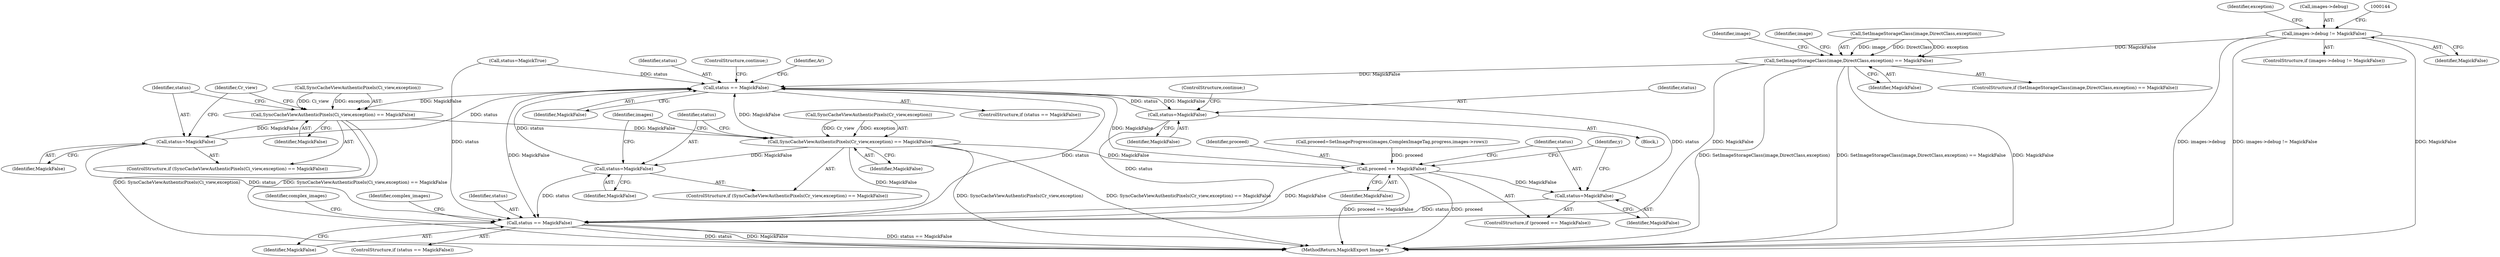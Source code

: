 digraph "0_ImageMagick6_7c2c5ba5b8e3a0b2b82f56c71dfab74ed4006df7_0@pointer" {
"1000138" [label="(Call,images->debug != MagickFalse)"];
"1000207" [label="(Call,SetImageStorageClass(image,DirectClass,exception) == MagickFalse)"];
"1000395" [label="(Call,status == MagickFalse)"];
"1000518" [label="(Call,status=MagickFalse)"];
"1000907" [label="(Call,status == MagickFalse)"];
"1000837" [label="(Call,SyncCacheViewAuthenticPixels(Ci_view,exception) == MagickFalse)"];
"1000842" [label="(Call,status=MagickFalse)"];
"1000846" [label="(Call,SyncCacheViewAuthenticPixels(Cr_view,exception) == MagickFalse)"];
"1000851" [label="(Call,status=MagickFalse)"];
"1000876" [label="(Call,proceed == MagickFalse)"];
"1000879" [label="(Call,status=MagickFalse)"];
"1000875" [label="(ControlStructure,if (proceed == MagickFalse))"];
"1000881" [label="(Identifier,MagickFalse)"];
"1000154" [label="(Identifier,exception)"];
"1000397" [label="(Identifier,MagickFalse)"];
"1000841" [label="(Identifier,MagickFalse)"];
"1000916" [label="(MethodReturn,MagickExport Image *)"];
"1000853" [label="(Identifier,MagickFalse)"];
"1000908" [label="(Identifier,status)"];
"1000846" [label="(Call,SyncCacheViewAuthenticPixels(Cr_view,exception) == MagickFalse)"];
"1000521" [label="(ControlStructure,continue;)"];
"1000877" [label="(Identifier,proceed)"];
"1000139" [label="(Call,images->debug)"];
"1000142" [label="(Identifier,MagickFalse)"];
"1000371" [label="(Call,status=MagickTrue)"];
"1000843" [label="(Identifier,status)"];
"1000851" [label="(Call,status=MagickFalse)"];
"1000389" [label="(Identifier,y)"];
"1000138" [label="(Call,images->debug != MagickFalse)"];
"1000215" [label="(Identifier,image)"];
"1000394" [label="(ControlStructure,if (status == MagickFalse))"];
"1000880" [label="(Identifier,status)"];
"1000517" [label="(Block,)"];
"1000909" [label="(Identifier,MagickFalse)"];
"1000212" [label="(Identifier,MagickFalse)"];
"1000876" [label="(Call,proceed == MagickFalse)"];
"1000844" [label="(Identifier,MagickFalse)"];
"1000915" [label="(Identifier,complex_images)"];
"1000879" [label="(Call,status=MagickFalse)"];
"1000837" [label="(Call,SyncCacheViewAuthenticPixels(Ci_view,exception) == MagickFalse)"];
"1000848" [label="(Identifier,Cr_view)"];
"1000852" [label="(Identifier,status)"];
"1000520" [label="(Identifier,MagickFalse)"];
"1000847" [label="(Call,SyncCacheViewAuthenticPixels(Cr_view,exception))"];
"1000222" [label="(Identifier,image)"];
"1000842" [label="(Call,status=MagickFalse)"];
"1000398" [label="(ControlStructure,continue;)"];
"1000838" [label="(Call,SyncCacheViewAuthenticPixels(Ci_view,exception))"];
"1000845" [label="(ControlStructure,if (SyncCacheViewAuthenticPixels(Cr_view,exception) == MagickFalse))"];
"1000850" [label="(Identifier,MagickFalse)"];
"1000911" [label="(Identifier,complex_images)"];
"1000518" [label="(Call,status=MagickFalse)"];
"1000395" [label="(Call,status == MagickFalse)"];
"1000907" [label="(Call,status == MagickFalse)"];
"1000207" [label="(Call,SetImageStorageClass(image,DirectClass,exception) == MagickFalse)"];
"1000878" [label="(Identifier,MagickFalse)"];
"1000866" [label="(Call,proceed=SetImageProgress(images,ComplexImageTag,progress,images->rows))"];
"1000206" [label="(ControlStructure,if (SetImageStorageClass(image,DirectClass,exception) == MagickFalse))"];
"1000836" [label="(ControlStructure,if (SyncCacheViewAuthenticPixels(Ci_view,exception) == MagickFalse))"];
"1000208" [label="(Call,SetImageStorageClass(image,DirectClass,exception))"];
"1000400" [label="(Identifier,Ar)"];
"1000519" [label="(Identifier,status)"];
"1000906" [label="(ControlStructure,if (status == MagickFalse))"];
"1000137" [label="(ControlStructure,if (images->debug != MagickFalse))"];
"1000857" [label="(Identifier,images)"];
"1000396" [label="(Identifier,status)"];
"1000138" -> "1000137"  [label="AST: "];
"1000138" -> "1000142"  [label="CFG: "];
"1000139" -> "1000138"  [label="AST: "];
"1000142" -> "1000138"  [label="AST: "];
"1000144" -> "1000138"  [label="CFG: "];
"1000154" -> "1000138"  [label="CFG: "];
"1000138" -> "1000916"  [label="DDG: MagickFalse"];
"1000138" -> "1000916"  [label="DDG: images->debug"];
"1000138" -> "1000916"  [label="DDG: images->debug != MagickFalse"];
"1000138" -> "1000207"  [label="DDG: MagickFalse"];
"1000207" -> "1000206"  [label="AST: "];
"1000207" -> "1000212"  [label="CFG: "];
"1000208" -> "1000207"  [label="AST: "];
"1000212" -> "1000207"  [label="AST: "];
"1000215" -> "1000207"  [label="CFG: "];
"1000222" -> "1000207"  [label="CFG: "];
"1000207" -> "1000916"  [label="DDG: SetImageStorageClass(image,DirectClass,exception)"];
"1000207" -> "1000916"  [label="DDG: SetImageStorageClass(image,DirectClass,exception) == MagickFalse"];
"1000207" -> "1000916"  [label="DDG: MagickFalse"];
"1000208" -> "1000207"  [label="DDG: image"];
"1000208" -> "1000207"  [label="DDG: DirectClass"];
"1000208" -> "1000207"  [label="DDG: exception"];
"1000207" -> "1000395"  [label="DDG: MagickFalse"];
"1000207" -> "1000907"  [label="DDG: MagickFalse"];
"1000395" -> "1000394"  [label="AST: "];
"1000395" -> "1000397"  [label="CFG: "];
"1000396" -> "1000395"  [label="AST: "];
"1000397" -> "1000395"  [label="AST: "];
"1000398" -> "1000395"  [label="CFG: "];
"1000400" -> "1000395"  [label="CFG: "];
"1000842" -> "1000395"  [label="DDG: status"];
"1000851" -> "1000395"  [label="DDG: status"];
"1000518" -> "1000395"  [label="DDG: status"];
"1000879" -> "1000395"  [label="DDG: status"];
"1000371" -> "1000395"  [label="DDG: status"];
"1000846" -> "1000395"  [label="DDG: MagickFalse"];
"1000876" -> "1000395"  [label="DDG: MagickFalse"];
"1000395" -> "1000518"  [label="DDG: MagickFalse"];
"1000395" -> "1000837"  [label="DDG: MagickFalse"];
"1000395" -> "1000907"  [label="DDG: status"];
"1000395" -> "1000907"  [label="DDG: MagickFalse"];
"1000518" -> "1000517"  [label="AST: "];
"1000518" -> "1000520"  [label="CFG: "];
"1000519" -> "1000518"  [label="AST: "];
"1000520" -> "1000518"  [label="AST: "];
"1000521" -> "1000518"  [label="CFG: "];
"1000518" -> "1000907"  [label="DDG: status"];
"1000907" -> "1000906"  [label="AST: "];
"1000907" -> "1000909"  [label="CFG: "];
"1000908" -> "1000907"  [label="AST: "];
"1000909" -> "1000907"  [label="AST: "];
"1000911" -> "1000907"  [label="CFG: "];
"1000915" -> "1000907"  [label="CFG: "];
"1000907" -> "1000916"  [label="DDG: status == MagickFalse"];
"1000907" -> "1000916"  [label="DDG: status"];
"1000907" -> "1000916"  [label="DDG: MagickFalse"];
"1000842" -> "1000907"  [label="DDG: status"];
"1000851" -> "1000907"  [label="DDG: status"];
"1000879" -> "1000907"  [label="DDG: status"];
"1000371" -> "1000907"  [label="DDG: status"];
"1000846" -> "1000907"  [label="DDG: MagickFalse"];
"1000876" -> "1000907"  [label="DDG: MagickFalse"];
"1000837" -> "1000836"  [label="AST: "];
"1000837" -> "1000841"  [label="CFG: "];
"1000838" -> "1000837"  [label="AST: "];
"1000841" -> "1000837"  [label="AST: "];
"1000843" -> "1000837"  [label="CFG: "];
"1000848" -> "1000837"  [label="CFG: "];
"1000837" -> "1000916"  [label="DDG: SyncCacheViewAuthenticPixels(Ci_view,exception)"];
"1000837" -> "1000916"  [label="DDG: SyncCacheViewAuthenticPixels(Ci_view,exception) == MagickFalse"];
"1000838" -> "1000837"  [label="DDG: Ci_view"];
"1000838" -> "1000837"  [label="DDG: exception"];
"1000837" -> "1000842"  [label="DDG: MagickFalse"];
"1000837" -> "1000846"  [label="DDG: MagickFalse"];
"1000842" -> "1000836"  [label="AST: "];
"1000842" -> "1000844"  [label="CFG: "];
"1000843" -> "1000842"  [label="AST: "];
"1000844" -> "1000842"  [label="AST: "];
"1000848" -> "1000842"  [label="CFG: "];
"1000846" -> "1000845"  [label="AST: "];
"1000846" -> "1000850"  [label="CFG: "];
"1000847" -> "1000846"  [label="AST: "];
"1000850" -> "1000846"  [label="AST: "];
"1000852" -> "1000846"  [label="CFG: "];
"1000857" -> "1000846"  [label="CFG: "];
"1000846" -> "1000916"  [label="DDG: SyncCacheViewAuthenticPixels(Cr_view,exception) == MagickFalse"];
"1000846" -> "1000916"  [label="DDG: SyncCacheViewAuthenticPixels(Cr_view,exception)"];
"1000847" -> "1000846"  [label="DDG: Cr_view"];
"1000847" -> "1000846"  [label="DDG: exception"];
"1000846" -> "1000851"  [label="DDG: MagickFalse"];
"1000846" -> "1000876"  [label="DDG: MagickFalse"];
"1000851" -> "1000845"  [label="AST: "];
"1000851" -> "1000853"  [label="CFG: "];
"1000852" -> "1000851"  [label="AST: "];
"1000853" -> "1000851"  [label="AST: "];
"1000857" -> "1000851"  [label="CFG: "];
"1000876" -> "1000875"  [label="AST: "];
"1000876" -> "1000878"  [label="CFG: "];
"1000877" -> "1000876"  [label="AST: "];
"1000878" -> "1000876"  [label="AST: "];
"1000880" -> "1000876"  [label="CFG: "];
"1000389" -> "1000876"  [label="CFG: "];
"1000876" -> "1000916"  [label="DDG: proceed == MagickFalse"];
"1000876" -> "1000916"  [label="DDG: proceed"];
"1000866" -> "1000876"  [label="DDG: proceed"];
"1000876" -> "1000879"  [label="DDG: MagickFalse"];
"1000879" -> "1000875"  [label="AST: "];
"1000879" -> "1000881"  [label="CFG: "];
"1000880" -> "1000879"  [label="AST: "];
"1000881" -> "1000879"  [label="AST: "];
"1000389" -> "1000879"  [label="CFG: "];
}
